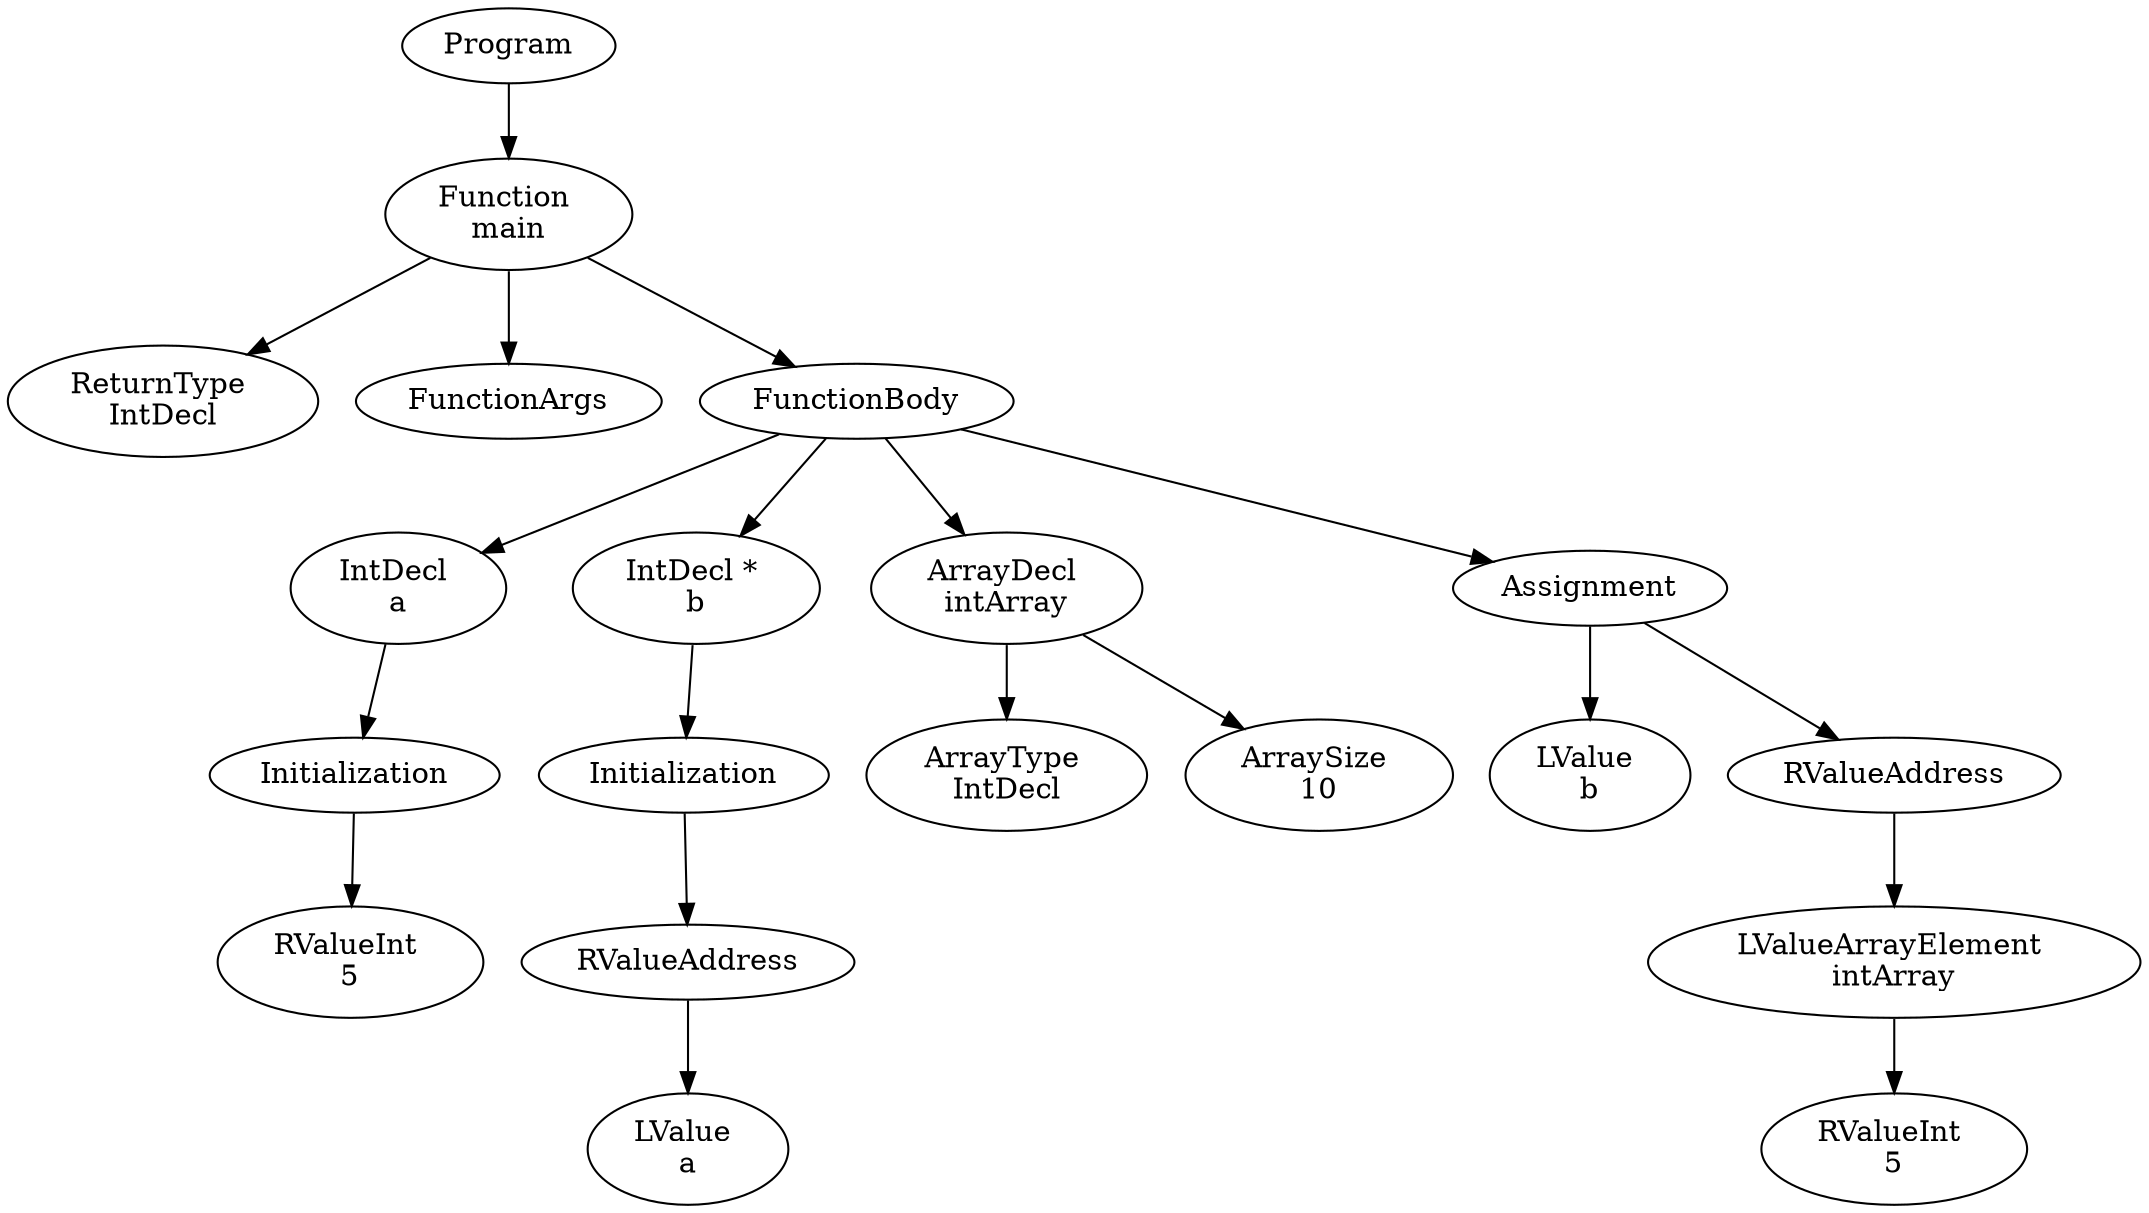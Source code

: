 digraph AST {
1 [label="Program"];
2 [label="Function \nmain"];
3 [label="ReturnType \nIntDecl"];
4 [label="FunctionArgs"];
5 [label="FunctionBody"];
6 [label="IntDecl \na"];
7 [label="Initialization"];
8 [label="RValueInt \n5"];
7 -> 8;
6 -> 7;
9 [label="IntDecl * \nb"];
10 [label="Initialization"];
11 [label="RValueAddress"];
12 [label="LValue \na"];
11 -> 12;
10 -> 11;
9 -> 10;
13 [label="ArrayDecl \nintArray"];
14 [label="ArrayType \nIntDecl"];
15 [label="ArraySize \n10"];
13 -> 14;
13 -> 15;
16 [label="Assignment"];
17 [label="LValue \nb"];
18 [label="RValueAddress"];
19 [label="LValueArrayElement \nintArray"];
20 [label="RValueInt \n5"];
19 -> 20;
18 -> 19;
16 -> 17;
16 -> 18;
5 -> 6;
5 -> 9;
5 -> 13;
5 -> 16;
2 -> 3;
2 -> 4;
2 -> 5;
1 -> 2;
}